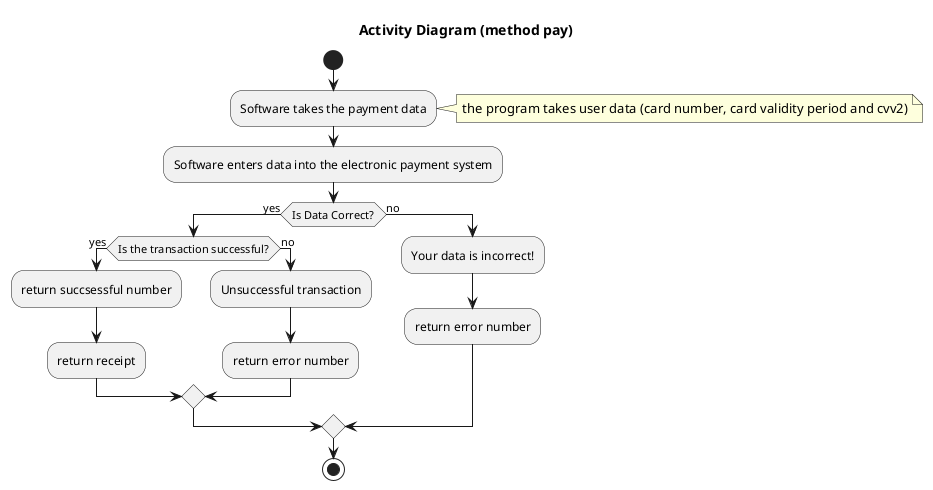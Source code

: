@startuml

title Activity Diagram (method pay)

start

:Software takes the payment data;
note right: the program takes user data (card number, card validity period and cvv2)

:Software enters data into the electronic payment system;

if (Is Data Correct?) then (yes)
  if (Is the transaction successful?) then (yes)
    :return succsessful number;
    :return receipt;
  else (no)
    :Unsuccessful transaction;
    :return error number;
endif  
else (no)
  :Your data is incorrect!;
  :return error number;
endif



stop

@enduml
